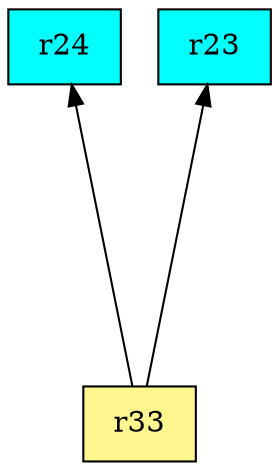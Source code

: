 digraph G {
rankdir=BT;ranksep="2.0";
"r24" [shape=record,fillcolor=cyan,style=filled,label="{r24}"];
"r23" [shape=record,fillcolor=cyan,style=filled,label="{r23}"];
"r33" [shape=record,fillcolor=khaki1,style=filled,label="{r33}"];
"r33" -> "r24"
"r33" -> "r23"
}